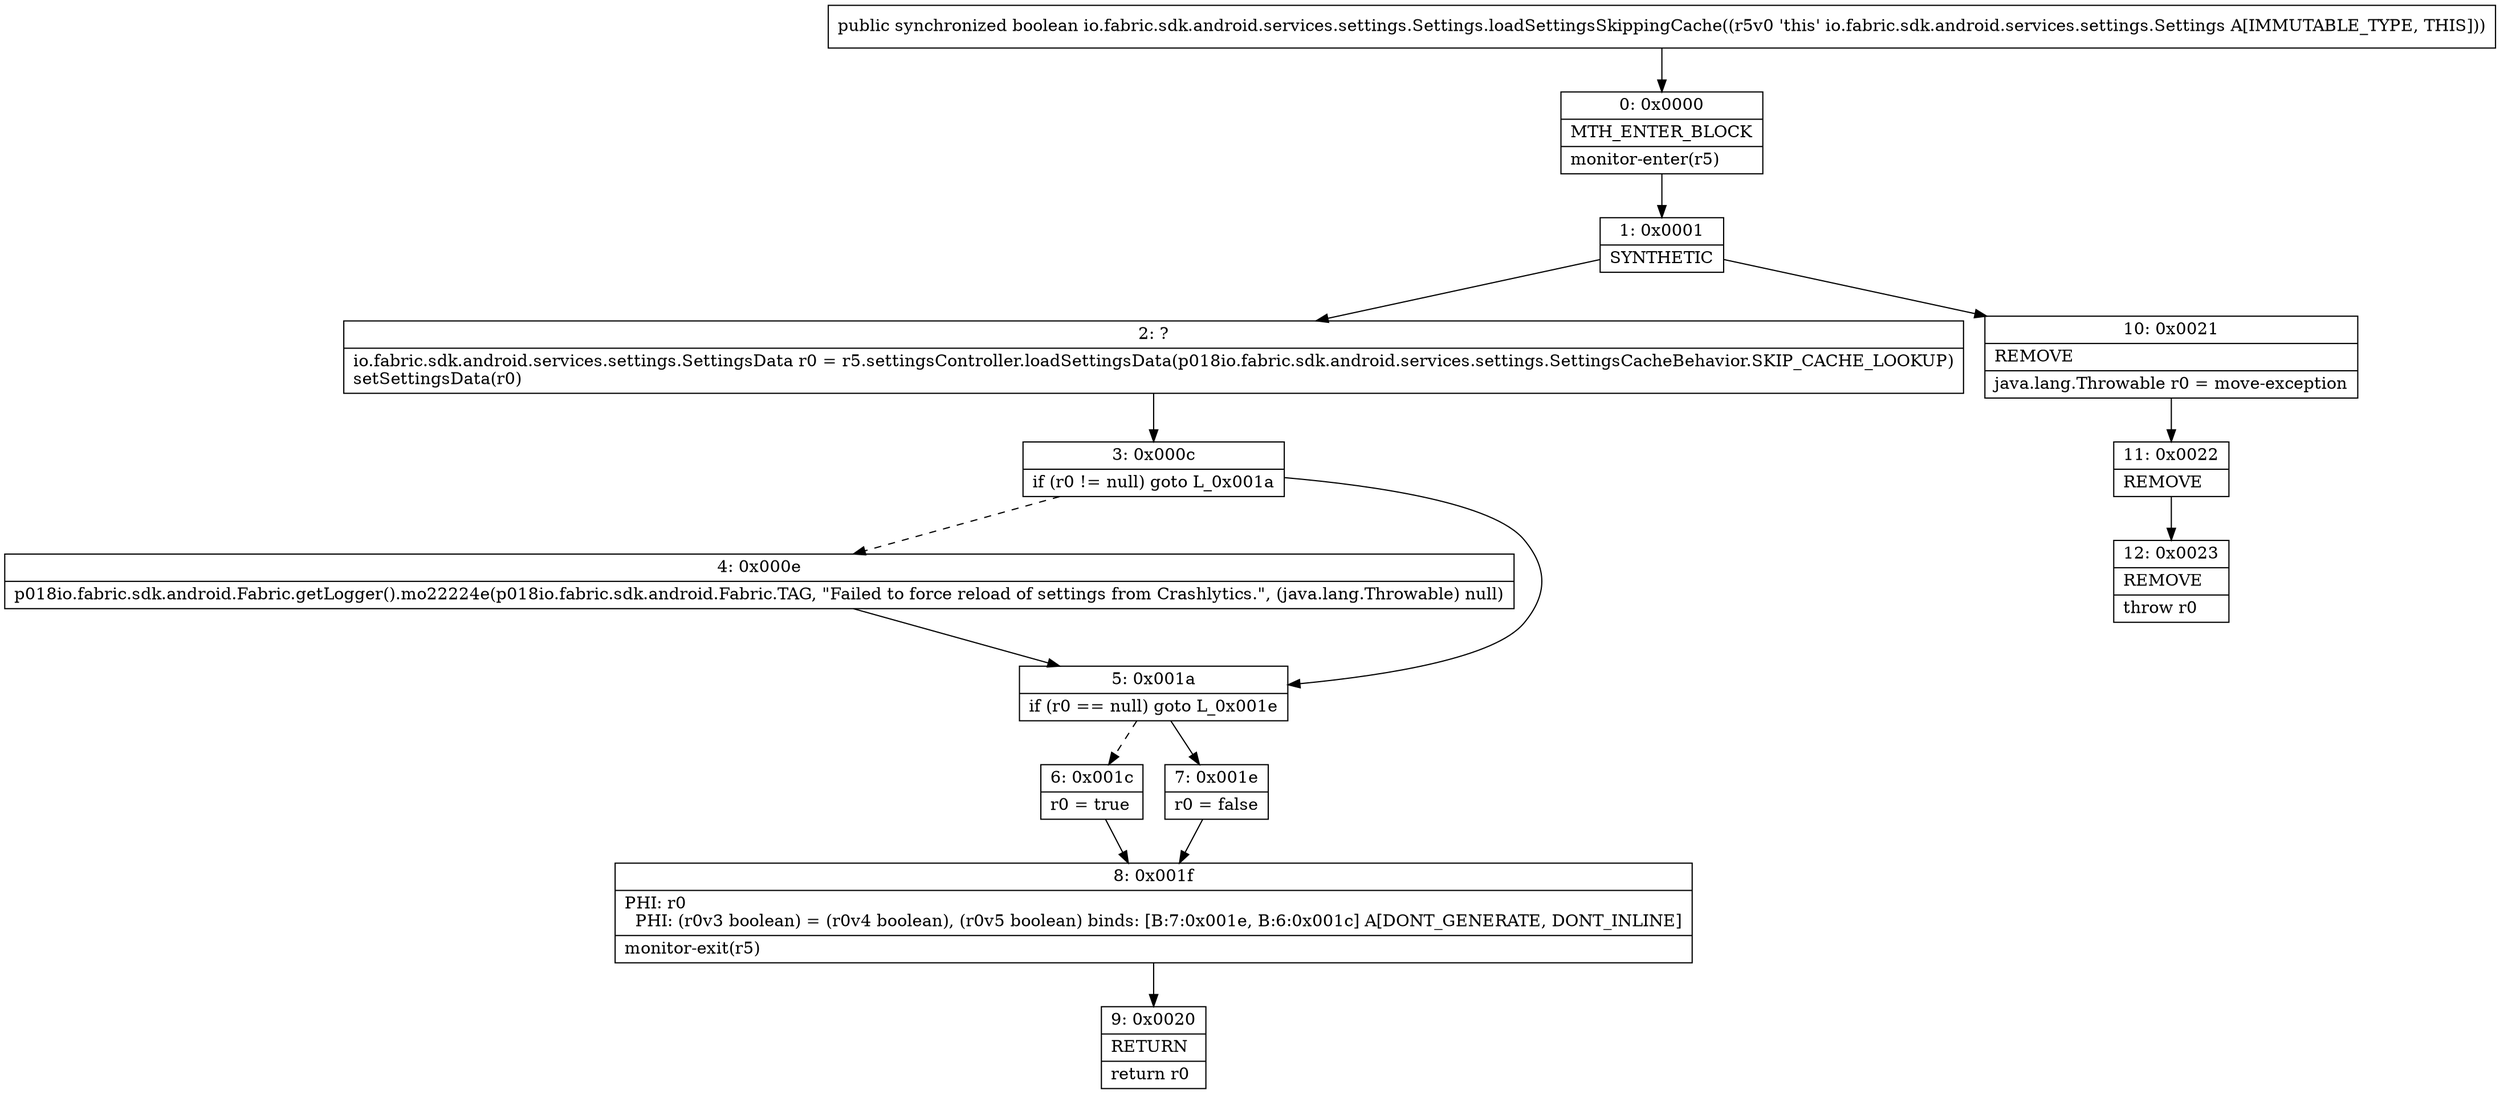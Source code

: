 digraph "CFG forio.fabric.sdk.android.services.settings.Settings.loadSettingsSkippingCache()Z" {
Node_0 [shape=record,label="{0\:\ 0x0000|MTH_ENTER_BLOCK\l|monitor\-enter(r5)\l}"];
Node_1 [shape=record,label="{1\:\ 0x0001|SYNTHETIC\l}"];
Node_2 [shape=record,label="{2\:\ ?|io.fabric.sdk.android.services.settings.SettingsData r0 = r5.settingsController.loadSettingsData(p018io.fabric.sdk.android.services.settings.SettingsCacheBehavior.SKIP_CACHE_LOOKUP)\lsetSettingsData(r0)\l}"];
Node_3 [shape=record,label="{3\:\ 0x000c|if (r0 != null) goto L_0x001a\l}"];
Node_4 [shape=record,label="{4\:\ 0x000e|p018io.fabric.sdk.android.Fabric.getLogger().mo22224e(p018io.fabric.sdk.android.Fabric.TAG, \"Failed to force reload of settings from Crashlytics.\", (java.lang.Throwable) null)\l}"];
Node_5 [shape=record,label="{5\:\ 0x001a|if (r0 == null) goto L_0x001e\l}"];
Node_6 [shape=record,label="{6\:\ 0x001c|r0 = true\l}"];
Node_7 [shape=record,label="{7\:\ 0x001e|r0 = false\l}"];
Node_8 [shape=record,label="{8\:\ 0x001f|PHI: r0 \l  PHI: (r0v3 boolean) = (r0v4 boolean), (r0v5 boolean) binds: [B:7:0x001e, B:6:0x001c] A[DONT_GENERATE, DONT_INLINE]\l|monitor\-exit(r5)\l}"];
Node_9 [shape=record,label="{9\:\ 0x0020|RETURN\l|return r0\l}"];
Node_10 [shape=record,label="{10\:\ 0x0021|REMOVE\l|java.lang.Throwable r0 = move\-exception\l}"];
Node_11 [shape=record,label="{11\:\ 0x0022|REMOVE\l}"];
Node_12 [shape=record,label="{12\:\ 0x0023|REMOVE\l|throw r0\l}"];
MethodNode[shape=record,label="{public synchronized boolean io.fabric.sdk.android.services.settings.Settings.loadSettingsSkippingCache((r5v0 'this' io.fabric.sdk.android.services.settings.Settings A[IMMUTABLE_TYPE, THIS])) }"];
MethodNode -> Node_0;
Node_0 -> Node_1;
Node_1 -> Node_2;
Node_1 -> Node_10;
Node_2 -> Node_3;
Node_3 -> Node_4[style=dashed];
Node_3 -> Node_5;
Node_4 -> Node_5;
Node_5 -> Node_6[style=dashed];
Node_5 -> Node_7;
Node_6 -> Node_8;
Node_7 -> Node_8;
Node_8 -> Node_9;
Node_10 -> Node_11;
Node_11 -> Node_12;
}

